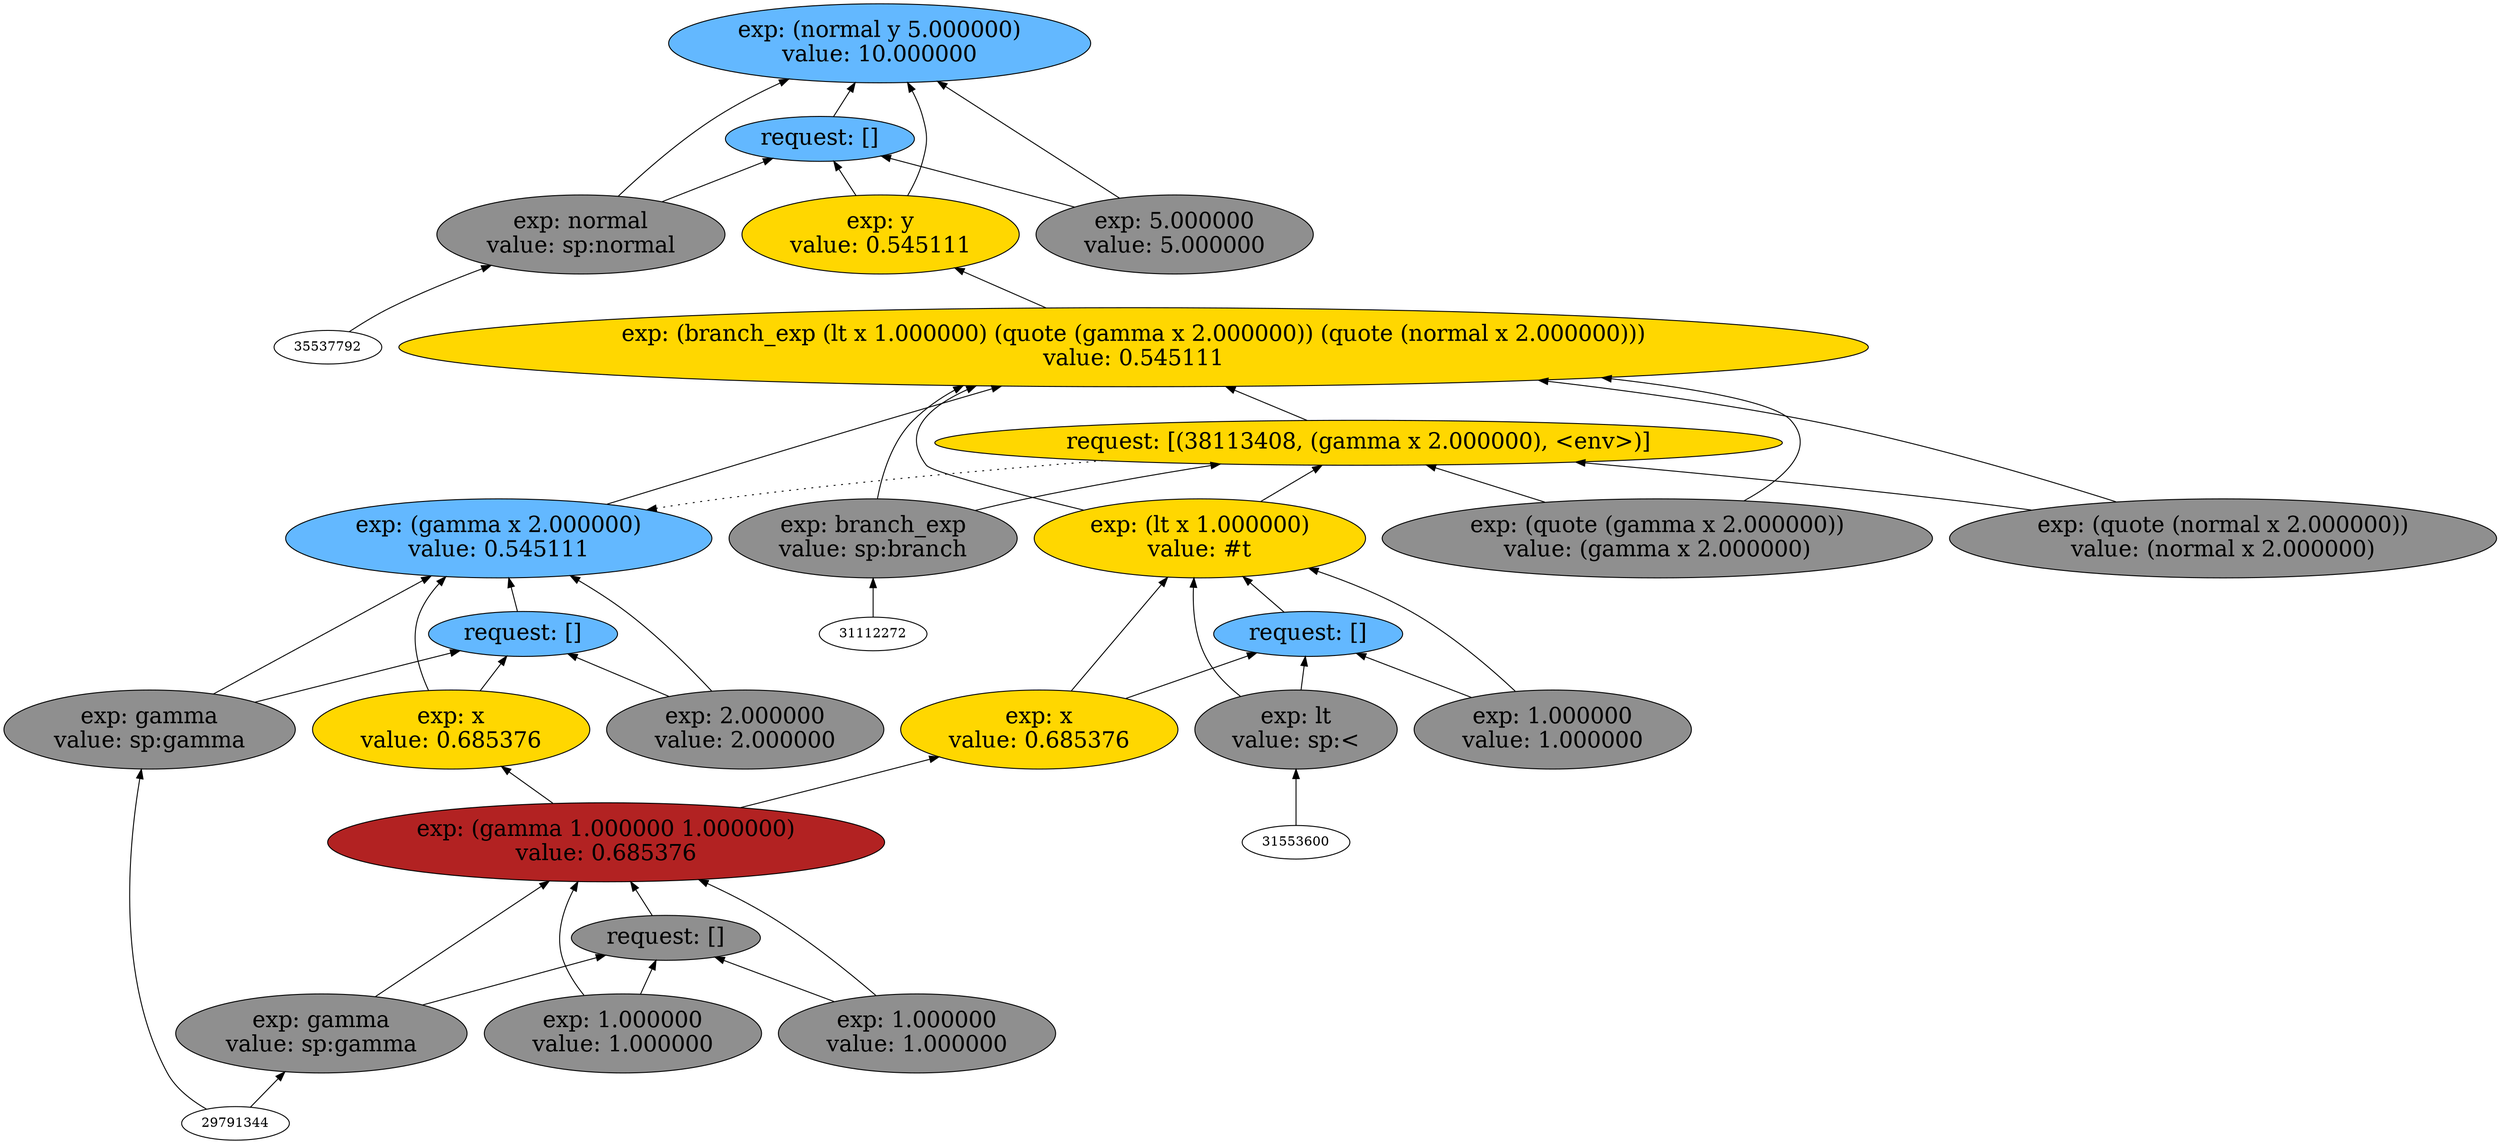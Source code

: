 digraph {
rankdir=BT
fontsize=24
subgraph clster1 {
label="Venture Families"
subgraph clster2 {
label="1"
"36113584"["fillcolor"="firebrick" "fontsize"="24" "label"="exp: (gamma 1.000000 1.000000)\nvalue: 0.685376" "shape"="ellipse" "style"="filled" ]
"35766656"["fillcolor"="grey56" "fontsize"="24" "label"="request: []" "shape"="ellipse" "style"="filled" ]
"36622800"["fillcolor"="grey56" "fontsize"="24" "label"="exp: gamma\nvalue: sp:gamma" "shape"="ellipse" "style"="filled" ]
"36660544"["fillcolor"="grey56" "fontsize"="24" "label"="exp: 1.000000\nvalue: 1.000000" "shape"="ellipse" "style"="filled" ]
"36977184"["fillcolor"="grey56" "fontsize"="24" "label"="exp: 1.000000\nvalue: 1.000000" "shape"="ellipse" "style"="filled" ]
}

subgraph clster3 {
label="2"
"37335920"["fillcolor"="gold" "fontsize"="24" "label"="exp: (branch_exp (lt x 1.000000) (quote (gamma x 2.000000)) (quote (normal x 2.000000)))\nvalue: 0.545111" "shape"="ellipse" "style"="filled" ]
"38113408"["fillcolor"="gold" "fontsize"="24" "label"="request: [(38113408, (gamma x 2.000000), <env>)]" "shape"="ellipse" "style"="filled" ]
"37397440"["fillcolor"="grey56" "fontsize"="24" "label"="exp: branch_exp\nvalue: sp:branch" "shape"="ellipse" "style"="filled" ]
"29368912"["fillcolor"="gold" "fontsize"="24" "label"="exp: (lt x 1.000000)\nvalue: #t" "shape"="ellipse" "style"="filled" ]
"37758864"["fillcolor"="steelblue1" "fontsize"="24" "label"="request: []" "shape"="ellipse" "style"="filled" ]
"35795904"["fillcolor"="grey56" "fontsize"="24" "label"="exp: lt\nvalue: sp:<" "shape"="ellipse" "style"="filled" ]
"36074816"["fillcolor"="gold" "fontsize"="24" "label"="exp: x\nvalue: 0.685376" "shape"="ellipse" "style"="filled" ]
"35677552"["fillcolor"="grey56" "fontsize"="24" "label"="exp: 1.000000\nvalue: 1.000000" "shape"="ellipse" "style"="filled" ]
"35878336"["fillcolor"="grey56" "fontsize"="24" "label"="exp: (quote (gamma x 2.000000))\nvalue: (gamma x 2.000000)" "shape"="ellipse" "style"="filled" ]
"35761680"["fillcolor"="grey56" "fontsize"="24" "label"="exp: (quote (normal x 2.000000))\nvalue: (normal x 2.000000)" "shape"="ellipse" "style"="filled" ]
}

subgraph clster4 {
label="3"
"36471504"["fillcolor"="steelblue1" "fontsize"="24" "label"="exp: (normal y 5.000000)\nvalue: 10.000000" "shape"="ellipse" "style"="filled" ]
"38111024"["fillcolor"="steelblue1" "fontsize"="24" "label"="request: []" "shape"="ellipse" "style"="filled" ]
"36522704"["fillcolor"="grey56" "fontsize"="24" "label"="exp: normal\nvalue: sp:normal" "shape"="ellipse" "style"="filled" ]
"36558880"["fillcolor"="gold" "fontsize"="24" "label"="exp: y\nvalue: 0.545111" "shape"="ellipse" "style"="filled" ]
"36610080"["fillcolor"="grey56" "fontsize"="24" "label"="exp: 5.000000\nvalue: 5.000000" "shape"="ellipse" "style"="filled" ]
}

}

subgraph clster5 {
label=""
"38090544"["fillcolor"="steelblue1" "fontsize"="24" "label"="exp: (gamma x 2.000000)\nvalue: 0.545111" "shape"="ellipse" "style"="filled" ]
"36048256"["fillcolor"="steelblue1" "fontsize"="24" "label"="request: []" "shape"="ellipse" "style"="filled" ]
"35925200"["fillcolor"="grey56" "fontsize"="24" "label"="exp: gamma\nvalue: sp:gamma" "shape"="ellipse" "style"="filled" ]
"36115744"["fillcolor"="gold" "fontsize"="24" "label"="exp: x\nvalue: 0.685376" "shape"="ellipse" "style"="filled" ]
"35649552"["fillcolor"="grey56" "fontsize"="24" "label"="exp: 2.000000\nvalue: 2.000000" "shape"="ellipse" "style"="filled" ]
}

"36622800" -> "36113584"["arrowhead"="normal" "color"="black" "constraint"="true" "style"="solid" ]
"36622800" -> "35766656"["arrowhead"="normal" "color"="black" "constraint"="true" "style"="solid" ]
"29791344" -> "36622800"["arrowhead"="normal" "color"="black" "constraint"="true" "style"="solid" ]
"36660544" -> "36113584"["arrowhead"="normal" "color"="black" "constraint"="true" "style"="solid" ]
"36660544" -> "35766656"["arrowhead"="normal" "color"="black" "constraint"="true" "style"="solid" ]
"36977184" -> "36113584"["arrowhead"="normal" "color"="black" "constraint"="true" "style"="solid" ]
"36977184" -> "35766656"["arrowhead"="normal" "color"="black" "constraint"="true" "style"="solid" ]
"35766656" -> "36113584"["arrowhead"="normal" "color"="black" "constraint"="true" "style"="solid" ]
"36522704" -> "36471504"["arrowhead"="normal" "color"="black" "constraint"="true" "style"="solid" ]
"36522704" -> "38111024"["arrowhead"="normal" "color"="black" "constraint"="true" "style"="solid" ]
"35537792" -> "36522704"["arrowhead"="normal" "color"="black" "constraint"="true" "style"="solid" ]
"36558880" -> "36471504"["arrowhead"="normal" "color"="black" "constraint"="true" "style"="solid" ]
"36558880" -> "38111024"["arrowhead"="normal" "color"="black" "constraint"="true" "style"="solid" ]
"37335920" -> "36558880"["arrowhead"="normal" "color"="black" "constraint"="true" "style"="solid" ]
"36610080" -> "36471504"["arrowhead"="normal" "color"="black" "constraint"="true" "style"="solid" ]
"36610080" -> "38111024"["arrowhead"="normal" "color"="black" "constraint"="true" "style"="solid" ]
"38111024" -> "36471504"["arrowhead"="normal" "color"="black" "constraint"="true" "style"="solid" ]
"37397440" -> "37335920"["arrowhead"="normal" "color"="black" "constraint"="true" "style"="solid" ]
"37397440" -> "38113408"["arrowhead"="normal" "color"="black" "constraint"="true" "style"="solid" ]
"31112272" -> "37397440"["arrowhead"="normal" "color"="black" "constraint"="true" "style"="solid" ]
"29368912" -> "37335920"["arrowhead"="normal" "color"="black" "constraint"="true" "style"="solid" ]
"29368912" -> "38113408"["arrowhead"="normal" "color"="black" "constraint"="true" "style"="solid" ]
"35795904" -> "29368912"["arrowhead"="normal" "color"="black" "constraint"="true" "style"="solid" ]
"35795904" -> "37758864"["arrowhead"="normal" "color"="black" "constraint"="true" "style"="solid" ]
"31553600" -> "35795904"["arrowhead"="normal" "color"="black" "constraint"="true" "style"="solid" ]
"36074816" -> "29368912"["arrowhead"="normal" "color"="black" "constraint"="true" "style"="solid" ]
"36074816" -> "37758864"["arrowhead"="normal" "color"="black" "constraint"="true" "style"="solid" ]
"36113584" -> "36074816"["arrowhead"="normal" "color"="black" "constraint"="true" "style"="solid" ]
"35677552" -> "29368912"["arrowhead"="normal" "color"="black" "constraint"="true" "style"="solid" ]
"35677552" -> "37758864"["arrowhead"="normal" "color"="black" "constraint"="true" "style"="solid" ]
"37758864" -> "29368912"["arrowhead"="normal" "color"="black" "constraint"="true" "style"="solid" ]
"35878336" -> "37335920"["arrowhead"="normal" "color"="black" "constraint"="true" "style"="solid" ]
"35878336" -> "38113408"["arrowhead"="normal" "color"="black" "constraint"="true" "style"="solid" ]
"35761680" -> "37335920"["arrowhead"="normal" "color"="black" "constraint"="true" "style"="solid" ]
"35761680" -> "38113408"["arrowhead"="normal" "color"="black" "constraint"="true" "style"="solid" ]
"38113408" -> "37335920"["arrowhead"="normal" "color"="black" "constraint"="true" "style"="solid" ]
"38090544" -> "37335920"["arrowhead"="normal" "color"="black" "constraint"="true" "style"="solid" ]
"38113408" -> "38090544"["arrowhead"="normal" "color"="black" "constraint"="false" "style"="dotted" ]
"35925200" -> "38090544"["arrowhead"="normal" "color"="black" "constraint"="true" "style"="solid" ]
"35925200" -> "36048256"["arrowhead"="normal" "color"="black" "constraint"="true" "style"="solid" ]
"29791344" -> "35925200"["arrowhead"="normal" "color"="black" "constraint"="true" "style"="solid" ]
"36115744" -> "38090544"["arrowhead"="normal" "color"="black" "constraint"="true" "style"="solid" ]
"36115744" -> "36048256"["arrowhead"="normal" "color"="black" "constraint"="true" "style"="solid" ]
"36113584" -> "36115744"["arrowhead"="normal" "color"="black" "constraint"="true" "style"="solid" ]
"35649552" -> "38090544"["arrowhead"="normal" "color"="black" "constraint"="true" "style"="solid" ]
"35649552" -> "36048256"["arrowhead"="normal" "color"="black" "constraint"="true" "style"="solid" ]
"36048256" -> "38090544"["arrowhead"="normal" "color"="black" "constraint"="true" "style"="solid" ]

}